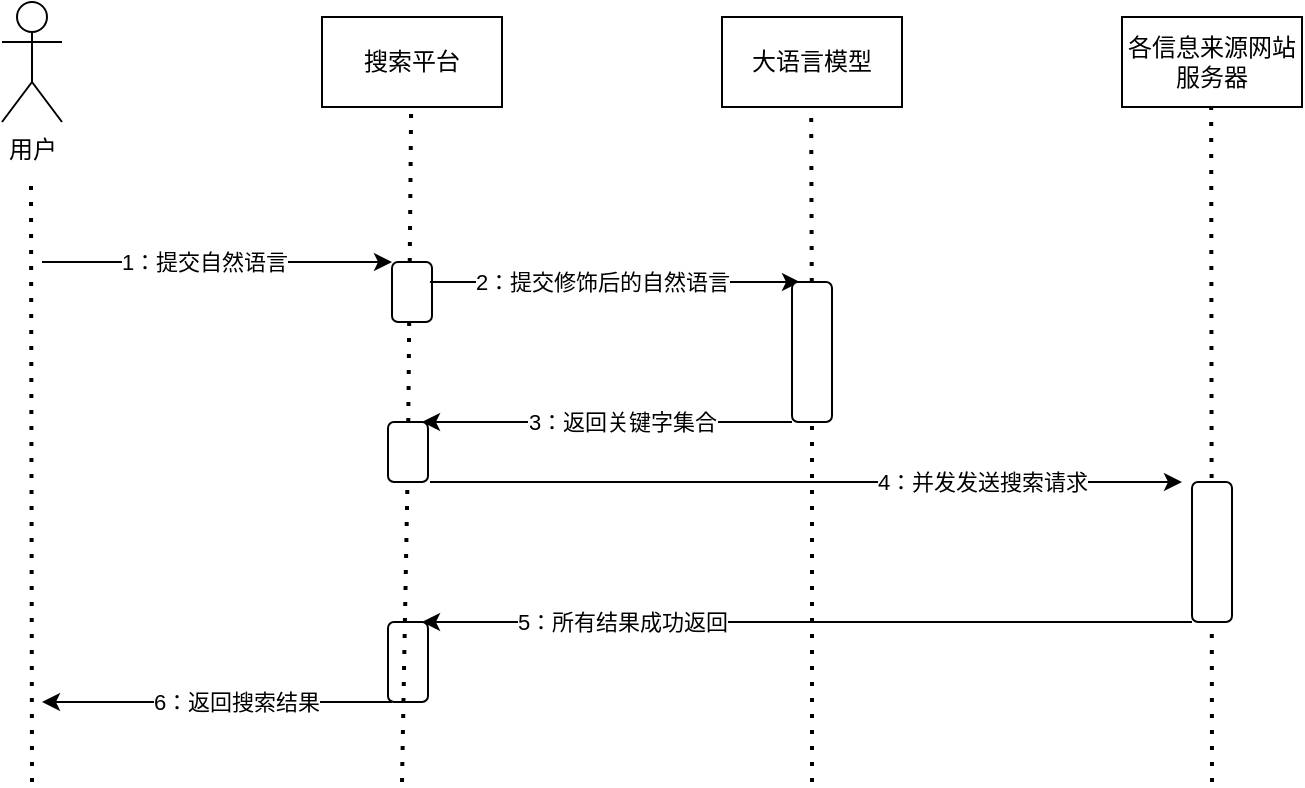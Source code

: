 <mxfile version="26.1.1">
  <diagram name="第 1 页" id="Ah9mvtOemvJSYAKlpVYC">
    <mxGraphModel dx="835" dy="514" grid="1" gridSize="10" guides="1" tooltips="1" connect="1" arrows="1" fold="1" page="1" pageScale="1" pageWidth="827" pageHeight="1169" math="0" shadow="0">
      <root>
        <mxCell id="0" />
        <mxCell id="1" parent="0" />
        <mxCell id="rBq4k1n-0M6meJgrLLwT-1" value="用户" style="shape=umlActor;verticalLabelPosition=bottom;verticalAlign=top;html=1;outlineConnect=0;" vertex="1" parent="1">
          <mxGeometry x="200" y="130" width="30" height="60" as="geometry" />
        </mxCell>
        <mxCell id="rBq4k1n-0M6meJgrLLwT-2" value="" style="endArrow=none;dashed=1;html=1;dashPattern=1 3;strokeWidth=2;rounded=0;" edge="1" parent="1">
          <mxGeometry width="50" height="50" relative="1" as="geometry">
            <mxPoint x="215" y="520" as="sourcePoint" />
            <mxPoint x="214.5" y="220" as="targetPoint" />
          </mxGeometry>
        </mxCell>
        <mxCell id="rBq4k1n-0M6meJgrLLwT-3" value="搜索平台" style="rounded=0;whiteSpace=wrap;html=1;" vertex="1" parent="1">
          <mxGeometry x="360" y="137.5" width="90" height="45" as="geometry" />
        </mxCell>
        <mxCell id="rBq4k1n-0M6meJgrLLwT-4" value="" style="endArrow=none;dashed=1;html=1;dashPattern=1 3;strokeWidth=2;rounded=0;" edge="1" parent="1" source="rBq4k1n-0M6meJgrLLwT-24">
          <mxGeometry width="50" height="50" relative="1" as="geometry">
            <mxPoint x="405" y="520" as="sourcePoint" />
            <mxPoint x="404.58" y="182.5" as="targetPoint" />
          </mxGeometry>
        </mxCell>
        <mxCell id="rBq4k1n-0M6meJgrLLwT-5" value="大语言模型" style="rounded=0;whiteSpace=wrap;html=1;" vertex="1" parent="1">
          <mxGeometry x="560" y="137.5" width="90" height="45" as="geometry" />
        </mxCell>
        <mxCell id="rBq4k1n-0M6meJgrLLwT-6" value="" style="endArrow=none;dashed=1;html=1;dashPattern=1 3;strokeWidth=2;rounded=0;" edge="1" parent="1" source="rBq4k1n-0M6meJgrLLwT-13">
          <mxGeometry width="50" height="50" relative="1" as="geometry">
            <mxPoint x="605.08" y="522.5" as="sourcePoint" />
            <mxPoint x="604.58" y="182.5" as="targetPoint" />
          </mxGeometry>
        </mxCell>
        <mxCell id="rBq4k1n-0M6meJgrLLwT-7" value="" style="endArrow=classic;html=1;rounded=0;entryX=0;entryY=0;entryDx=0;entryDy=0;" edge="1" parent="1" target="rBq4k1n-0M6meJgrLLwT-9">
          <mxGeometry width="50" height="50" relative="1" as="geometry">
            <mxPoint x="220" y="260" as="sourcePoint" />
            <mxPoint x="390" y="261" as="targetPoint" />
          </mxGeometry>
        </mxCell>
        <mxCell id="rBq4k1n-0M6meJgrLLwT-8" value="1：提交自然语言" style="edgeLabel;html=1;align=center;verticalAlign=middle;resizable=0;points=[];" vertex="1" connectable="0" parent="rBq4k1n-0M6meJgrLLwT-7">
          <mxGeometry x="-0.116" y="1" relative="1" as="geometry">
            <mxPoint x="3" y="1" as="offset" />
          </mxGeometry>
        </mxCell>
        <mxCell id="rBq4k1n-0M6meJgrLLwT-9" value="" style="rounded=1;whiteSpace=wrap;html=1;" vertex="1" parent="1">
          <mxGeometry x="395" y="260" width="20" height="30" as="geometry" />
        </mxCell>
        <mxCell id="rBq4k1n-0M6meJgrLLwT-10" value="" style="endArrow=classic;html=1;rounded=0;exitX=1;exitY=1;exitDx=0;exitDy=0;" edge="1" parent="1">
          <mxGeometry width="50" height="50" relative="1" as="geometry">
            <mxPoint x="414" y="270" as="sourcePoint" />
            <mxPoint x="599" y="270" as="targetPoint" />
          </mxGeometry>
        </mxCell>
        <mxCell id="rBq4k1n-0M6meJgrLLwT-11" value="2：提交修饰后的自然语言" style="edgeLabel;html=1;align=center;verticalAlign=middle;resizable=0;points=[];" vertex="1" connectable="0" parent="rBq4k1n-0M6meJgrLLwT-10">
          <mxGeometry x="-0.166" y="1" relative="1" as="geometry">
            <mxPoint x="9" y="1" as="offset" />
          </mxGeometry>
        </mxCell>
        <mxCell id="rBq4k1n-0M6meJgrLLwT-12" value="" style="endArrow=none;dashed=1;html=1;dashPattern=1 3;strokeWidth=2;rounded=0;" edge="1" parent="1" target="rBq4k1n-0M6meJgrLLwT-13">
          <mxGeometry width="50" height="50" relative="1" as="geometry">
            <mxPoint x="605" y="520" as="sourcePoint" />
            <mxPoint x="604.58" y="182.5" as="targetPoint" />
          </mxGeometry>
        </mxCell>
        <mxCell id="rBq4k1n-0M6meJgrLLwT-13" value="" style="rounded=1;whiteSpace=wrap;html=1;" vertex="1" parent="1">
          <mxGeometry x="595" y="270" width="20" height="70" as="geometry" />
        </mxCell>
        <mxCell id="rBq4k1n-0M6meJgrLLwT-14" value="" style="endArrow=classic;html=1;rounded=0;exitX=0;exitY=1;exitDx=0;exitDy=0;" edge="1" parent="1" source="rBq4k1n-0M6meJgrLLwT-13">
          <mxGeometry width="50" height="50" relative="1" as="geometry">
            <mxPoint x="450" y="330" as="sourcePoint" />
            <mxPoint x="410" y="340" as="targetPoint" />
          </mxGeometry>
        </mxCell>
        <mxCell id="rBq4k1n-0M6meJgrLLwT-15" value="3：返回关键字集合" style="edgeLabel;html=1;align=center;verticalAlign=middle;resizable=0;points=[];" vertex="1" connectable="0" parent="rBq4k1n-0M6meJgrLLwT-14">
          <mxGeometry x="0.339" y="1" relative="1" as="geometry">
            <mxPoint x="39" y="-1" as="offset" />
          </mxGeometry>
        </mxCell>
        <mxCell id="rBq4k1n-0M6meJgrLLwT-17" value="" style="rounded=1;whiteSpace=wrap;html=1;" vertex="1" parent="1">
          <mxGeometry x="393" y="440" width="20" height="40" as="geometry" />
        </mxCell>
        <mxCell id="rBq4k1n-0M6meJgrLLwT-18" value="" style="endArrow=classic;html=1;rounded=0;exitX=0;exitY=1;exitDx=0;exitDy=0;" edge="1" parent="1">
          <mxGeometry width="50" height="50" relative="1" as="geometry">
            <mxPoint x="395" y="480.0" as="sourcePoint" />
            <mxPoint x="220" y="480.0" as="targetPoint" />
          </mxGeometry>
        </mxCell>
        <mxCell id="rBq4k1n-0M6meJgrLLwT-19" value="6：返回搜索结果" style="edgeLabel;html=1;align=center;verticalAlign=middle;resizable=0;points=[];" vertex="1" connectable="0" parent="rBq4k1n-0M6meJgrLLwT-18">
          <mxGeometry x="0.339" y="1" relative="1" as="geometry">
            <mxPoint x="39" y="-1" as="offset" />
          </mxGeometry>
        </mxCell>
        <mxCell id="rBq4k1n-0M6meJgrLLwT-20" value="各信息来源网站服务器" style="rounded=0;whiteSpace=wrap;html=1;" vertex="1" parent="1">
          <mxGeometry x="760" y="137.5" width="90" height="45" as="geometry" />
        </mxCell>
        <mxCell id="rBq4k1n-0M6meJgrLLwT-21" value="" style="endArrow=none;dashed=1;html=1;dashPattern=1 3;strokeWidth=2;rounded=0;" edge="1" parent="1">
          <mxGeometry width="50" height="50" relative="1" as="geometry">
            <mxPoint x="805" y="520" as="sourcePoint" />
            <mxPoint x="804.58" y="182.5" as="targetPoint" />
          </mxGeometry>
        </mxCell>
        <mxCell id="rBq4k1n-0M6meJgrLLwT-25" value="" style="endArrow=classic;html=1;rounded=0;exitX=1;exitY=1;exitDx=0;exitDy=0;" edge="1" parent="1">
          <mxGeometry width="50" height="50" relative="1" as="geometry">
            <mxPoint x="414" y="370" as="sourcePoint" />
            <mxPoint x="790" y="370" as="targetPoint" />
          </mxGeometry>
        </mxCell>
        <mxCell id="rBq4k1n-0M6meJgrLLwT-26" value="4：并发发送搜索请求" style="edgeLabel;html=1;align=center;verticalAlign=middle;resizable=0;points=[];" vertex="1" connectable="0" parent="rBq4k1n-0M6meJgrLLwT-25">
          <mxGeometry x="-0.166" y="1" relative="1" as="geometry">
            <mxPoint x="119" y="1" as="offset" />
          </mxGeometry>
        </mxCell>
        <mxCell id="rBq4k1n-0M6meJgrLLwT-28" value="" style="rounded=1;whiteSpace=wrap;html=1;" vertex="1" parent="1">
          <mxGeometry x="795" y="370" width="20" height="70" as="geometry" />
        </mxCell>
        <mxCell id="rBq4k1n-0M6meJgrLLwT-29" value="" style="endArrow=classic;html=1;rounded=0;exitX=0;exitY=1;exitDx=0;exitDy=0;" edge="1" parent="1" source="rBq4k1n-0M6meJgrLLwT-28">
          <mxGeometry width="50" height="50" relative="1" as="geometry">
            <mxPoint x="505" y="450" as="sourcePoint" />
            <mxPoint x="410" y="440" as="targetPoint" />
          </mxGeometry>
        </mxCell>
        <mxCell id="rBq4k1n-0M6meJgrLLwT-30" value="5：所有结果成功返回" style="edgeLabel;html=1;align=center;verticalAlign=middle;resizable=0;points=[];" vertex="1" connectable="0" parent="rBq4k1n-0M6meJgrLLwT-29">
          <mxGeometry x="0.339" y="1" relative="1" as="geometry">
            <mxPoint x="-27" y="-1" as="offset" />
          </mxGeometry>
        </mxCell>
        <mxCell id="rBq4k1n-0M6meJgrLLwT-32" value="" style="endArrow=none;dashed=1;html=1;dashPattern=1 3;strokeWidth=2;rounded=0;" edge="1" parent="1" target="rBq4k1n-0M6meJgrLLwT-24">
          <mxGeometry width="50" height="50" relative="1" as="geometry">
            <mxPoint x="400" y="520" as="sourcePoint" />
            <mxPoint x="404.58" y="182.5" as="targetPoint" />
          </mxGeometry>
        </mxCell>
        <mxCell id="rBq4k1n-0M6meJgrLLwT-24" value="" style="rounded=1;whiteSpace=wrap;html=1;" vertex="1" parent="1">
          <mxGeometry x="393" y="340" width="20" height="30" as="geometry" />
        </mxCell>
      </root>
    </mxGraphModel>
  </diagram>
</mxfile>
